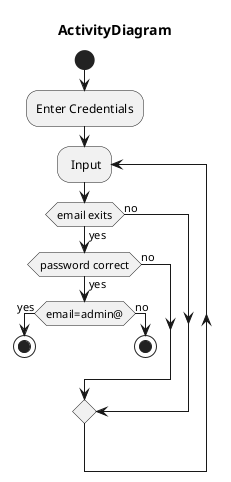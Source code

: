 @startuml

title ActivityDiagram

start

:Enter Credentials;

repeat : Input
 if(email exits) then (yes)
 if(password correct) then (yes)
 if(email=admin@) then (yes)
 stop
 else(no)
 stop
 endif
 else(no)
 endif
 else(no)

@enduml